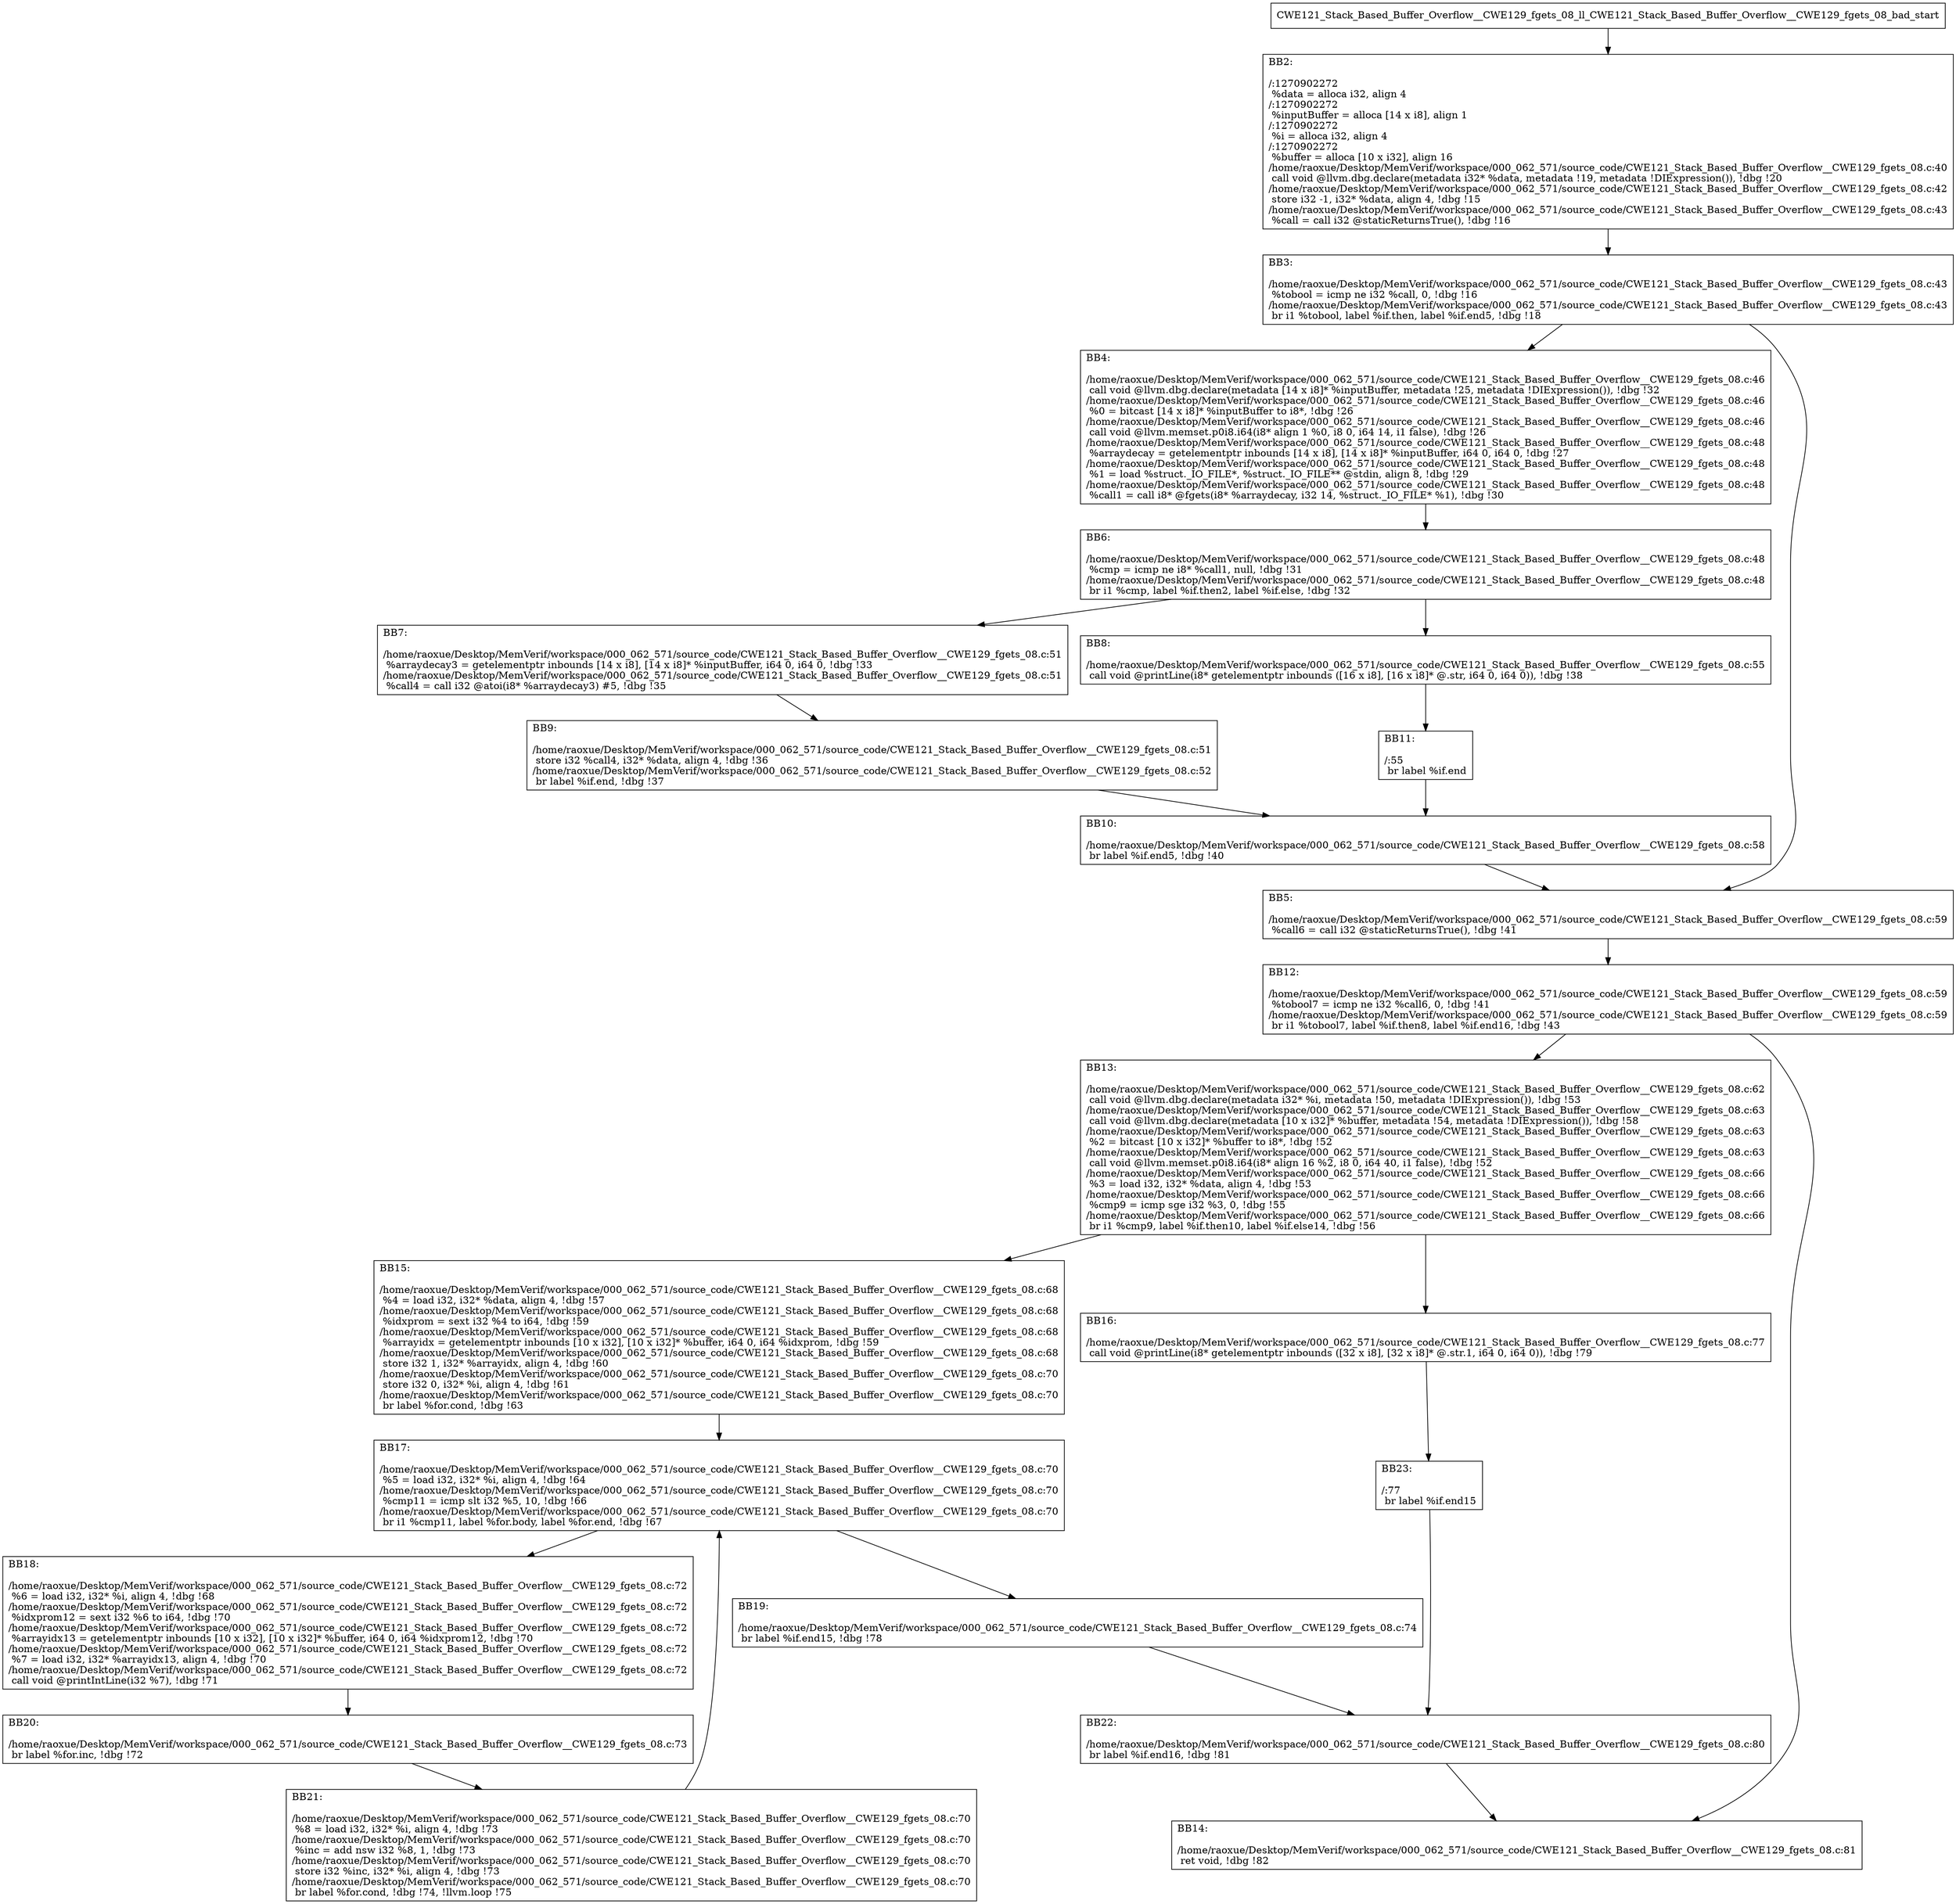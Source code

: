 digraph "CFG for'CWE121_Stack_Based_Buffer_Overflow__CWE129_fgets_08_ll_CWE121_Stack_Based_Buffer_Overflow__CWE129_fgets_08_bad' function" {
	BBCWE121_Stack_Based_Buffer_Overflow__CWE129_fgets_08_ll_CWE121_Stack_Based_Buffer_Overflow__CWE129_fgets_08_bad_start[shape=record,label="{CWE121_Stack_Based_Buffer_Overflow__CWE129_fgets_08_ll_CWE121_Stack_Based_Buffer_Overflow__CWE129_fgets_08_bad_start}"];
	BBCWE121_Stack_Based_Buffer_Overflow__CWE129_fgets_08_ll_CWE121_Stack_Based_Buffer_Overflow__CWE129_fgets_08_bad_start-> CWE121_Stack_Based_Buffer_Overflow__CWE129_fgets_08_ll_CWE121_Stack_Based_Buffer_Overflow__CWE129_fgets_08_badBB2;
	CWE121_Stack_Based_Buffer_Overflow__CWE129_fgets_08_ll_CWE121_Stack_Based_Buffer_Overflow__CWE129_fgets_08_badBB2 [shape=record, label="{BB2:\l\l/:1270902272\l
  %data = alloca i32, align 4\l
/:1270902272\l
  %inputBuffer = alloca [14 x i8], align 1\l
/:1270902272\l
  %i = alloca i32, align 4\l
/:1270902272\l
  %buffer = alloca [10 x i32], align 16\l
/home/raoxue/Desktop/MemVerif/workspace/000_062_571/source_code/CWE121_Stack_Based_Buffer_Overflow__CWE129_fgets_08.c:40\l
  call void @llvm.dbg.declare(metadata i32* %data, metadata !19, metadata !DIExpression()), !dbg !20\l
/home/raoxue/Desktop/MemVerif/workspace/000_062_571/source_code/CWE121_Stack_Based_Buffer_Overflow__CWE129_fgets_08.c:42\l
  store i32 -1, i32* %data, align 4, !dbg !15\l
/home/raoxue/Desktop/MemVerif/workspace/000_062_571/source_code/CWE121_Stack_Based_Buffer_Overflow__CWE129_fgets_08.c:43\l
  %call = call i32 @staticReturnsTrue(), !dbg !16\l
}"];
	CWE121_Stack_Based_Buffer_Overflow__CWE129_fgets_08_ll_CWE121_Stack_Based_Buffer_Overflow__CWE129_fgets_08_badBB2-> CWE121_Stack_Based_Buffer_Overflow__CWE129_fgets_08_ll_CWE121_Stack_Based_Buffer_Overflow__CWE129_fgets_08_badBB3;
	CWE121_Stack_Based_Buffer_Overflow__CWE129_fgets_08_ll_CWE121_Stack_Based_Buffer_Overflow__CWE129_fgets_08_badBB3 [shape=record, label="{BB3:\l\l/home/raoxue/Desktop/MemVerif/workspace/000_062_571/source_code/CWE121_Stack_Based_Buffer_Overflow__CWE129_fgets_08.c:43\l
  %tobool = icmp ne i32 %call, 0, !dbg !16\l
/home/raoxue/Desktop/MemVerif/workspace/000_062_571/source_code/CWE121_Stack_Based_Buffer_Overflow__CWE129_fgets_08.c:43\l
  br i1 %tobool, label %if.then, label %if.end5, !dbg !18\l
}"];
	CWE121_Stack_Based_Buffer_Overflow__CWE129_fgets_08_ll_CWE121_Stack_Based_Buffer_Overflow__CWE129_fgets_08_badBB3-> CWE121_Stack_Based_Buffer_Overflow__CWE129_fgets_08_ll_CWE121_Stack_Based_Buffer_Overflow__CWE129_fgets_08_badBB4;
	CWE121_Stack_Based_Buffer_Overflow__CWE129_fgets_08_ll_CWE121_Stack_Based_Buffer_Overflow__CWE129_fgets_08_badBB3-> CWE121_Stack_Based_Buffer_Overflow__CWE129_fgets_08_ll_CWE121_Stack_Based_Buffer_Overflow__CWE129_fgets_08_badBB5;
	CWE121_Stack_Based_Buffer_Overflow__CWE129_fgets_08_ll_CWE121_Stack_Based_Buffer_Overflow__CWE129_fgets_08_badBB4 [shape=record, label="{BB4:\l\l/home/raoxue/Desktop/MemVerif/workspace/000_062_571/source_code/CWE121_Stack_Based_Buffer_Overflow__CWE129_fgets_08.c:46\l
  call void @llvm.dbg.declare(metadata [14 x i8]* %inputBuffer, metadata !25, metadata !DIExpression()), !dbg !32\l
/home/raoxue/Desktop/MemVerif/workspace/000_062_571/source_code/CWE121_Stack_Based_Buffer_Overflow__CWE129_fgets_08.c:46\l
  %0 = bitcast [14 x i8]* %inputBuffer to i8*, !dbg !26\l
/home/raoxue/Desktop/MemVerif/workspace/000_062_571/source_code/CWE121_Stack_Based_Buffer_Overflow__CWE129_fgets_08.c:46\l
  call void @llvm.memset.p0i8.i64(i8* align 1 %0, i8 0, i64 14, i1 false), !dbg !26\l
/home/raoxue/Desktop/MemVerif/workspace/000_062_571/source_code/CWE121_Stack_Based_Buffer_Overflow__CWE129_fgets_08.c:48\l
  %arraydecay = getelementptr inbounds [14 x i8], [14 x i8]* %inputBuffer, i64 0, i64 0, !dbg !27\l
/home/raoxue/Desktop/MemVerif/workspace/000_062_571/source_code/CWE121_Stack_Based_Buffer_Overflow__CWE129_fgets_08.c:48\l
  %1 = load %struct._IO_FILE*, %struct._IO_FILE** @stdin, align 8, !dbg !29\l
/home/raoxue/Desktop/MemVerif/workspace/000_062_571/source_code/CWE121_Stack_Based_Buffer_Overflow__CWE129_fgets_08.c:48\l
  %call1 = call i8* @fgets(i8* %arraydecay, i32 14, %struct._IO_FILE* %1), !dbg !30\l
}"];
	CWE121_Stack_Based_Buffer_Overflow__CWE129_fgets_08_ll_CWE121_Stack_Based_Buffer_Overflow__CWE129_fgets_08_badBB4-> CWE121_Stack_Based_Buffer_Overflow__CWE129_fgets_08_ll_CWE121_Stack_Based_Buffer_Overflow__CWE129_fgets_08_badBB6;
	CWE121_Stack_Based_Buffer_Overflow__CWE129_fgets_08_ll_CWE121_Stack_Based_Buffer_Overflow__CWE129_fgets_08_badBB6 [shape=record, label="{BB6:\l\l/home/raoxue/Desktop/MemVerif/workspace/000_062_571/source_code/CWE121_Stack_Based_Buffer_Overflow__CWE129_fgets_08.c:48\l
  %cmp = icmp ne i8* %call1, null, !dbg !31\l
/home/raoxue/Desktop/MemVerif/workspace/000_062_571/source_code/CWE121_Stack_Based_Buffer_Overflow__CWE129_fgets_08.c:48\l
  br i1 %cmp, label %if.then2, label %if.else, !dbg !32\l
}"];
	CWE121_Stack_Based_Buffer_Overflow__CWE129_fgets_08_ll_CWE121_Stack_Based_Buffer_Overflow__CWE129_fgets_08_badBB6-> CWE121_Stack_Based_Buffer_Overflow__CWE129_fgets_08_ll_CWE121_Stack_Based_Buffer_Overflow__CWE129_fgets_08_badBB7;
	CWE121_Stack_Based_Buffer_Overflow__CWE129_fgets_08_ll_CWE121_Stack_Based_Buffer_Overflow__CWE129_fgets_08_badBB6-> CWE121_Stack_Based_Buffer_Overflow__CWE129_fgets_08_ll_CWE121_Stack_Based_Buffer_Overflow__CWE129_fgets_08_badBB8;
	CWE121_Stack_Based_Buffer_Overflow__CWE129_fgets_08_ll_CWE121_Stack_Based_Buffer_Overflow__CWE129_fgets_08_badBB7 [shape=record, label="{BB7:\l\l/home/raoxue/Desktop/MemVerif/workspace/000_062_571/source_code/CWE121_Stack_Based_Buffer_Overflow__CWE129_fgets_08.c:51\l
  %arraydecay3 = getelementptr inbounds [14 x i8], [14 x i8]* %inputBuffer, i64 0, i64 0, !dbg !33\l
/home/raoxue/Desktop/MemVerif/workspace/000_062_571/source_code/CWE121_Stack_Based_Buffer_Overflow__CWE129_fgets_08.c:51\l
  %call4 = call i32 @atoi(i8* %arraydecay3) #5, !dbg !35\l
}"];
	CWE121_Stack_Based_Buffer_Overflow__CWE129_fgets_08_ll_CWE121_Stack_Based_Buffer_Overflow__CWE129_fgets_08_badBB7-> CWE121_Stack_Based_Buffer_Overflow__CWE129_fgets_08_ll_CWE121_Stack_Based_Buffer_Overflow__CWE129_fgets_08_badBB9;
	CWE121_Stack_Based_Buffer_Overflow__CWE129_fgets_08_ll_CWE121_Stack_Based_Buffer_Overflow__CWE129_fgets_08_badBB9 [shape=record, label="{BB9:\l\l/home/raoxue/Desktop/MemVerif/workspace/000_062_571/source_code/CWE121_Stack_Based_Buffer_Overflow__CWE129_fgets_08.c:51\l
  store i32 %call4, i32* %data, align 4, !dbg !36\l
/home/raoxue/Desktop/MemVerif/workspace/000_062_571/source_code/CWE121_Stack_Based_Buffer_Overflow__CWE129_fgets_08.c:52\l
  br label %if.end, !dbg !37\l
}"];
	CWE121_Stack_Based_Buffer_Overflow__CWE129_fgets_08_ll_CWE121_Stack_Based_Buffer_Overflow__CWE129_fgets_08_badBB9-> CWE121_Stack_Based_Buffer_Overflow__CWE129_fgets_08_ll_CWE121_Stack_Based_Buffer_Overflow__CWE129_fgets_08_badBB10;
	CWE121_Stack_Based_Buffer_Overflow__CWE129_fgets_08_ll_CWE121_Stack_Based_Buffer_Overflow__CWE129_fgets_08_badBB8 [shape=record, label="{BB8:\l\l/home/raoxue/Desktop/MemVerif/workspace/000_062_571/source_code/CWE121_Stack_Based_Buffer_Overflow__CWE129_fgets_08.c:55\l
  call void @printLine(i8* getelementptr inbounds ([16 x i8], [16 x i8]* @.str, i64 0, i64 0)), !dbg !38\l
}"];
	CWE121_Stack_Based_Buffer_Overflow__CWE129_fgets_08_ll_CWE121_Stack_Based_Buffer_Overflow__CWE129_fgets_08_badBB8-> CWE121_Stack_Based_Buffer_Overflow__CWE129_fgets_08_ll_CWE121_Stack_Based_Buffer_Overflow__CWE129_fgets_08_badBB11;
	CWE121_Stack_Based_Buffer_Overflow__CWE129_fgets_08_ll_CWE121_Stack_Based_Buffer_Overflow__CWE129_fgets_08_badBB11 [shape=record, label="{BB11:\l\l/:55\l
  br label %if.end\l
}"];
	CWE121_Stack_Based_Buffer_Overflow__CWE129_fgets_08_ll_CWE121_Stack_Based_Buffer_Overflow__CWE129_fgets_08_badBB11-> CWE121_Stack_Based_Buffer_Overflow__CWE129_fgets_08_ll_CWE121_Stack_Based_Buffer_Overflow__CWE129_fgets_08_badBB10;
	CWE121_Stack_Based_Buffer_Overflow__CWE129_fgets_08_ll_CWE121_Stack_Based_Buffer_Overflow__CWE129_fgets_08_badBB10 [shape=record, label="{BB10:\l\l/home/raoxue/Desktop/MemVerif/workspace/000_062_571/source_code/CWE121_Stack_Based_Buffer_Overflow__CWE129_fgets_08.c:58\l
  br label %if.end5, !dbg !40\l
}"];
	CWE121_Stack_Based_Buffer_Overflow__CWE129_fgets_08_ll_CWE121_Stack_Based_Buffer_Overflow__CWE129_fgets_08_badBB10-> CWE121_Stack_Based_Buffer_Overflow__CWE129_fgets_08_ll_CWE121_Stack_Based_Buffer_Overflow__CWE129_fgets_08_badBB5;
	CWE121_Stack_Based_Buffer_Overflow__CWE129_fgets_08_ll_CWE121_Stack_Based_Buffer_Overflow__CWE129_fgets_08_badBB5 [shape=record, label="{BB5:\l\l/home/raoxue/Desktop/MemVerif/workspace/000_062_571/source_code/CWE121_Stack_Based_Buffer_Overflow__CWE129_fgets_08.c:59\l
  %call6 = call i32 @staticReturnsTrue(), !dbg !41\l
}"];
	CWE121_Stack_Based_Buffer_Overflow__CWE129_fgets_08_ll_CWE121_Stack_Based_Buffer_Overflow__CWE129_fgets_08_badBB5-> CWE121_Stack_Based_Buffer_Overflow__CWE129_fgets_08_ll_CWE121_Stack_Based_Buffer_Overflow__CWE129_fgets_08_badBB12;
	CWE121_Stack_Based_Buffer_Overflow__CWE129_fgets_08_ll_CWE121_Stack_Based_Buffer_Overflow__CWE129_fgets_08_badBB12 [shape=record, label="{BB12:\l\l/home/raoxue/Desktop/MemVerif/workspace/000_062_571/source_code/CWE121_Stack_Based_Buffer_Overflow__CWE129_fgets_08.c:59\l
  %tobool7 = icmp ne i32 %call6, 0, !dbg !41\l
/home/raoxue/Desktop/MemVerif/workspace/000_062_571/source_code/CWE121_Stack_Based_Buffer_Overflow__CWE129_fgets_08.c:59\l
  br i1 %tobool7, label %if.then8, label %if.end16, !dbg !43\l
}"];
	CWE121_Stack_Based_Buffer_Overflow__CWE129_fgets_08_ll_CWE121_Stack_Based_Buffer_Overflow__CWE129_fgets_08_badBB12-> CWE121_Stack_Based_Buffer_Overflow__CWE129_fgets_08_ll_CWE121_Stack_Based_Buffer_Overflow__CWE129_fgets_08_badBB13;
	CWE121_Stack_Based_Buffer_Overflow__CWE129_fgets_08_ll_CWE121_Stack_Based_Buffer_Overflow__CWE129_fgets_08_badBB12-> CWE121_Stack_Based_Buffer_Overflow__CWE129_fgets_08_ll_CWE121_Stack_Based_Buffer_Overflow__CWE129_fgets_08_badBB14;
	CWE121_Stack_Based_Buffer_Overflow__CWE129_fgets_08_ll_CWE121_Stack_Based_Buffer_Overflow__CWE129_fgets_08_badBB13 [shape=record, label="{BB13:\l\l/home/raoxue/Desktop/MemVerif/workspace/000_062_571/source_code/CWE121_Stack_Based_Buffer_Overflow__CWE129_fgets_08.c:62\l
  call void @llvm.dbg.declare(metadata i32* %i, metadata !50, metadata !DIExpression()), !dbg !53\l
/home/raoxue/Desktop/MemVerif/workspace/000_062_571/source_code/CWE121_Stack_Based_Buffer_Overflow__CWE129_fgets_08.c:63\l
  call void @llvm.dbg.declare(metadata [10 x i32]* %buffer, metadata !54, metadata !DIExpression()), !dbg !58\l
/home/raoxue/Desktop/MemVerif/workspace/000_062_571/source_code/CWE121_Stack_Based_Buffer_Overflow__CWE129_fgets_08.c:63\l
  %2 = bitcast [10 x i32]* %buffer to i8*, !dbg !52\l
/home/raoxue/Desktop/MemVerif/workspace/000_062_571/source_code/CWE121_Stack_Based_Buffer_Overflow__CWE129_fgets_08.c:63\l
  call void @llvm.memset.p0i8.i64(i8* align 16 %2, i8 0, i64 40, i1 false), !dbg !52\l
/home/raoxue/Desktop/MemVerif/workspace/000_062_571/source_code/CWE121_Stack_Based_Buffer_Overflow__CWE129_fgets_08.c:66\l
  %3 = load i32, i32* %data, align 4, !dbg !53\l
/home/raoxue/Desktop/MemVerif/workspace/000_062_571/source_code/CWE121_Stack_Based_Buffer_Overflow__CWE129_fgets_08.c:66\l
  %cmp9 = icmp sge i32 %3, 0, !dbg !55\l
/home/raoxue/Desktop/MemVerif/workspace/000_062_571/source_code/CWE121_Stack_Based_Buffer_Overflow__CWE129_fgets_08.c:66\l
  br i1 %cmp9, label %if.then10, label %if.else14, !dbg !56\l
}"];
	CWE121_Stack_Based_Buffer_Overflow__CWE129_fgets_08_ll_CWE121_Stack_Based_Buffer_Overflow__CWE129_fgets_08_badBB13-> CWE121_Stack_Based_Buffer_Overflow__CWE129_fgets_08_ll_CWE121_Stack_Based_Buffer_Overflow__CWE129_fgets_08_badBB15;
	CWE121_Stack_Based_Buffer_Overflow__CWE129_fgets_08_ll_CWE121_Stack_Based_Buffer_Overflow__CWE129_fgets_08_badBB13-> CWE121_Stack_Based_Buffer_Overflow__CWE129_fgets_08_ll_CWE121_Stack_Based_Buffer_Overflow__CWE129_fgets_08_badBB16;
	CWE121_Stack_Based_Buffer_Overflow__CWE129_fgets_08_ll_CWE121_Stack_Based_Buffer_Overflow__CWE129_fgets_08_badBB15 [shape=record, label="{BB15:\l\l/home/raoxue/Desktop/MemVerif/workspace/000_062_571/source_code/CWE121_Stack_Based_Buffer_Overflow__CWE129_fgets_08.c:68\l
  %4 = load i32, i32* %data, align 4, !dbg !57\l
/home/raoxue/Desktop/MemVerif/workspace/000_062_571/source_code/CWE121_Stack_Based_Buffer_Overflow__CWE129_fgets_08.c:68\l
  %idxprom = sext i32 %4 to i64, !dbg !59\l
/home/raoxue/Desktop/MemVerif/workspace/000_062_571/source_code/CWE121_Stack_Based_Buffer_Overflow__CWE129_fgets_08.c:68\l
  %arrayidx = getelementptr inbounds [10 x i32], [10 x i32]* %buffer, i64 0, i64 %idxprom, !dbg !59\l
/home/raoxue/Desktop/MemVerif/workspace/000_062_571/source_code/CWE121_Stack_Based_Buffer_Overflow__CWE129_fgets_08.c:68\l
  store i32 1, i32* %arrayidx, align 4, !dbg !60\l
/home/raoxue/Desktop/MemVerif/workspace/000_062_571/source_code/CWE121_Stack_Based_Buffer_Overflow__CWE129_fgets_08.c:70\l
  store i32 0, i32* %i, align 4, !dbg !61\l
/home/raoxue/Desktop/MemVerif/workspace/000_062_571/source_code/CWE121_Stack_Based_Buffer_Overflow__CWE129_fgets_08.c:70\l
  br label %for.cond, !dbg !63\l
}"];
	CWE121_Stack_Based_Buffer_Overflow__CWE129_fgets_08_ll_CWE121_Stack_Based_Buffer_Overflow__CWE129_fgets_08_badBB15-> CWE121_Stack_Based_Buffer_Overflow__CWE129_fgets_08_ll_CWE121_Stack_Based_Buffer_Overflow__CWE129_fgets_08_badBB17;
	CWE121_Stack_Based_Buffer_Overflow__CWE129_fgets_08_ll_CWE121_Stack_Based_Buffer_Overflow__CWE129_fgets_08_badBB17 [shape=record, label="{BB17:\l\l/home/raoxue/Desktop/MemVerif/workspace/000_062_571/source_code/CWE121_Stack_Based_Buffer_Overflow__CWE129_fgets_08.c:70\l
  %5 = load i32, i32* %i, align 4, !dbg !64\l
/home/raoxue/Desktop/MemVerif/workspace/000_062_571/source_code/CWE121_Stack_Based_Buffer_Overflow__CWE129_fgets_08.c:70\l
  %cmp11 = icmp slt i32 %5, 10, !dbg !66\l
/home/raoxue/Desktop/MemVerif/workspace/000_062_571/source_code/CWE121_Stack_Based_Buffer_Overflow__CWE129_fgets_08.c:70\l
  br i1 %cmp11, label %for.body, label %for.end, !dbg !67\l
}"];
	CWE121_Stack_Based_Buffer_Overflow__CWE129_fgets_08_ll_CWE121_Stack_Based_Buffer_Overflow__CWE129_fgets_08_badBB17-> CWE121_Stack_Based_Buffer_Overflow__CWE129_fgets_08_ll_CWE121_Stack_Based_Buffer_Overflow__CWE129_fgets_08_badBB18;
	CWE121_Stack_Based_Buffer_Overflow__CWE129_fgets_08_ll_CWE121_Stack_Based_Buffer_Overflow__CWE129_fgets_08_badBB17-> CWE121_Stack_Based_Buffer_Overflow__CWE129_fgets_08_ll_CWE121_Stack_Based_Buffer_Overflow__CWE129_fgets_08_badBB19;
	CWE121_Stack_Based_Buffer_Overflow__CWE129_fgets_08_ll_CWE121_Stack_Based_Buffer_Overflow__CWE129_fgets_08_badBB18 [shape=record, label="{BB18:\l\l/home/raoxue/Desktop/MemVerif/workspace/000_062_571/source_code/CWE121_Stack_Based_Buffer_Overflow__CWE129_fgets_08.c:72\l
  %6 = load i32, i32* %i, align 4, !dbg !68\l
/home/raoxue/Desktop/MemVerif/workspace/000_062_571/source_code/CWE121_Stack_Based_Buffer_Overflow__CWE129_fgets_08.c:72\l
  %idxprom12 = sext i32 %6 to i64, !dbg !70\l
/home/raoxue/Desktop/MemVerif/workspace/000_062_571/source_code/CWE121_Stack_Based_Buffer_Overflow__CWE129_fgets_08.c:72\l
  %arrayidx13 = getelementptr inbounds [10 x i32], [10 x i32]* %buffer, i64 0, i64 %idxprom12, !dbg !70\l
/home/raoxue/Desktop/MemVerif/workspace/000_062_571/source_code/CWE121_Stack_Based_Buffer_Overflow__CWE129_fgets_08.c:72\l
  %7 = load i32, i32* %arrayidx13, align 4, !dbg !70\l
/home/raoxue/Desktop/MemVerif/workspace/000_062_571/source_code/CWE121_Stack_Based_Buffer_Overflow__CWE129_fgets_08.c:72\l
  call void @printIntLine(i32 %7), !dbg !71\l
}"];
	CWE121_Stack_Based_Buffer_Overflow__CWE129_fgets_08_ll_CWE121_Stack_Based_Buffer_Overflow__CWE129_fgets_08_badBB18-> CWE121_Stack_Based_Buffer_Overflow__CWE129_fgets_08_ll_CWE121_Stack_Based_Buffer_Overflow__CWE129_fgets_08_badBB20;
	CWE121_Stack_Based_Buffer_Overflow__CWE129_fgets_08_ll_CWE121_Stack_Based_Buffer_Overflow__CWE129_fgets_08_badBB20 [shape=record, label="{BB20:\l\l/home/raoxue/Desktop/MemVerif/workspace/000_062_571/source_code/CWE121_Stack_Based_Buffer_Overflow__CWE129_fgets_08.c:73\l
  br label %for.inc, !dbg !72\l
}"];
	CWE121_Stack_Based_Buffer_Overflow__CWE129_fgets_08_ll_CWE121_Stack_Based_Buffer_Overflow__CWE129_fgets_08_badBB20-> CWE121_Stack_Based_Buffer_Overflow__CWE129_fgets_08_ll_CWE121_Stack_Based_Buffer_Overflow__CWE129_fgets_08_badBB21;
	CWE121_Stack_Based_Buffer_Overflow__CWE129_fgets_08_ll_CWE121_Stack_Based_Buffer_Overflow__CWE129_fgets_08_badBB21 [shape=record, label="{BB21:\l\l/home/raoxue/Desktop/MemVerif/workspace/000_062_571/source_code/CWE121_Stack_Based_Buffer_Overflow__CWE129_fgets_08.c:70\l
  %8 = load i32, i32* %i, align 4, !dbg !73\l
/home/raoxue/Desktop/MemVerif/workspace/000_062_571/source_code/CWE121_Stack_Based_Buffer_Overflow__CWE129_fgets_08.c:70\l
  %inc = add nsw i32 %8, 1, !dbg !73\l
/home/raoxue/Desktop/MemVerif/workspace/000_062_571/source_code/CWE121_Stack_Based_Buffer_Overflow__CWE129_fgets_08.c:70\l
  store i32 %inc, i32* %i, align 4, !dbg !73\l
/home/raoxue/Desktop/MemVerif/workspace/000_062_571/source_code/CWE121_Stack_Based_Buffer_Overflow__CWE129_fgets_08.c:70\l
  br label %for.cond, !dbg !74, !llvm.loop !75\l
}"];
	CWE121_Stack_Based_Buffer_Overflow__CWE129_fgets_08_ll_CWE121_Stack_Based_Buffer_Overflow__CWE129_fgets_08_badBB21-> CWE121_Stack_Based_Buffer_Overflow__CWE129_fgets_08_ll_CWE121_Stack_Based_Buffer_Overflow__CWE129_fgets_08_badBB17;
	CWE121_Stack_Based_Buffer_Overflow__CWE129_fgets_08_ll_CWE121_Stack_Based_Buffer_Overflow__CWE129_fgets_08_badBB19 [shape=record, label="{BB19:\l\l/home/raoxue/Desktop/MemVerif/workspace/000_062_571/source_code/CWE121_Stack_Based_Buffer_Overflow__CWE129_fgets_08.c:74\l
  br label %if.end15, !dbg !78\l
}"];
	CWE121_Stack_Based_Buffer_Overflow__CWE129_fgets_08_ll_CWE121_Stack_Based_Buffer_Overflow__CWE129_fgets_08_badBB19-> CWE121_Stack_Based_Buffer_Overflow__CWE129_fgets_08_ll_CWE121_Stack_Based_Buffer_Overflow__CWE129_fgets_08_badBB22;
	CWE121_Stack_Based_Buffer_Overflow__CWE129_fgets_08_ll_CWE121_Stack_Based_Buffer_Overflow__CWE129_fgets_08_badBB16 [shape=record, label="{BB16:\l\l/home/raoxue/Desktop/MemVerif/workspace/000_062_571/source_code/CWE121_Stack_Based_Buffer_Overflow__CWE129_fgets_08.c:77\l
  call void @printLine(i8* getelementptr inbounds ([32 x i8], [32 x i8]* @.str.1, i64 0, i64 0)), !dbg !79\l
}"];
	CWE121_Stack_Based_Buffer_Overflow__CWE129_fgets_08_ll_CWE121_Stack_Based_Buffer_Overflow__CWE129_fgets_08_badBB16-> CWE121_Stack_Based_Buffer_Overflow__CWE129_fgets_08_ll_CWE121_Stack_Based_Buffer_Overflow__CWE129_fgets_08_badBB23;
	CWE121_Stack_Based_Buffer_Overflow__CWE129_fgets_08_ll_CWE121_Stack_Based_Buffer_Overflow__CWE129_fgets_08_badBB23 [shape=record, label="{BB23:\l\l/:77\l
  br label %if.end15\l
}"];
	CWE121_Stack_Based_Buffer_Overflow__CWE129_fgets_08_ll_CWE121_Stack_Based_Buffer_Overflow__CWE129_fgets_08_badBB23-> CWE121_Stack_Based_Buffer_Overflow__CWE129_fgets_08_ll_CWE121_Stack_Based_Buffer_Overflow__CWE129_fgets_08_badBB22;
	CWE121_Stack_Based_Buffer_Overflow__CWE129_fgets_08_ll_CWE121_Stack_Based_Buffer_Overflow__CWE129_fgets_08_badBB22 [shape=record, label="{BB22:\l\l/home/raoxue/Desktop/MemVerif/workspace/000_062_571/source_code/CWE121_Stack_Based_Buffer_Overflow__CWE129_fgets_08.c:80\l
  br label %if.end16, !dbg !81\l
}"];
	CWE121_Stack_Based_Buffer_Overflow__CWE129_fgets_08_ll_CWE121_Stack_Based_Buffer_Overflow__CWE129_fgets_08_badBB22-> CWE121_Stack_Based_Buffer_Overflow__CWE129_fgets_08_ll_CWE121_Stack_Based_Buffer_Overflow__CWE129_fgets_08_badBB14;
	CWE121_Stack_Based_Buffer_Overflow__CWE129_fgets_08_ll_CWE121_Stack_Based_Buffer_Overflow__CWE129_fgets_08_badBB14 [shape=record, label="{BB14:\l\l/home/raoxue/Desktop/MemVerif/workspace/000_062_571/source_code/CWE121_Stack_Based_Buffer_Overflow__CWE129_fgets_08.c:81\l
  ret void, !dbg !82\l
}"];
}
